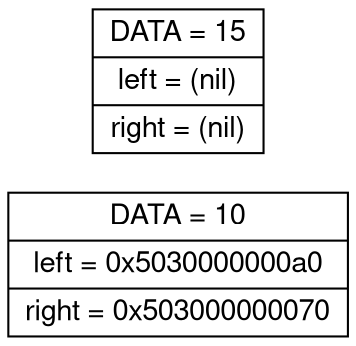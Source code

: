 digraph g {
fontname="Helvetica,Arial,sans-serif"node [fontname="Helvetica,Arial,sans-serif"]
graph [
rankdir = "LR"
];
node [
fontisze = "16"
shape = "ellipse"
];
"node1" [
"label" = "<f0> DATA = 10|<f1> left = 0x5030000000a0|<f2> right = 0x503000000070"
shape = "record"
];
"node2" [
"label" = "<f0> DATA = 7|<f1> left = (nil)|<f2> right = (nil)"
shape = "record"
];
"node2" [
"label" = "<f0> DATA = 15|<f1> left = (nil)|<f2> right = (nil)"
shape = "record"
];
}